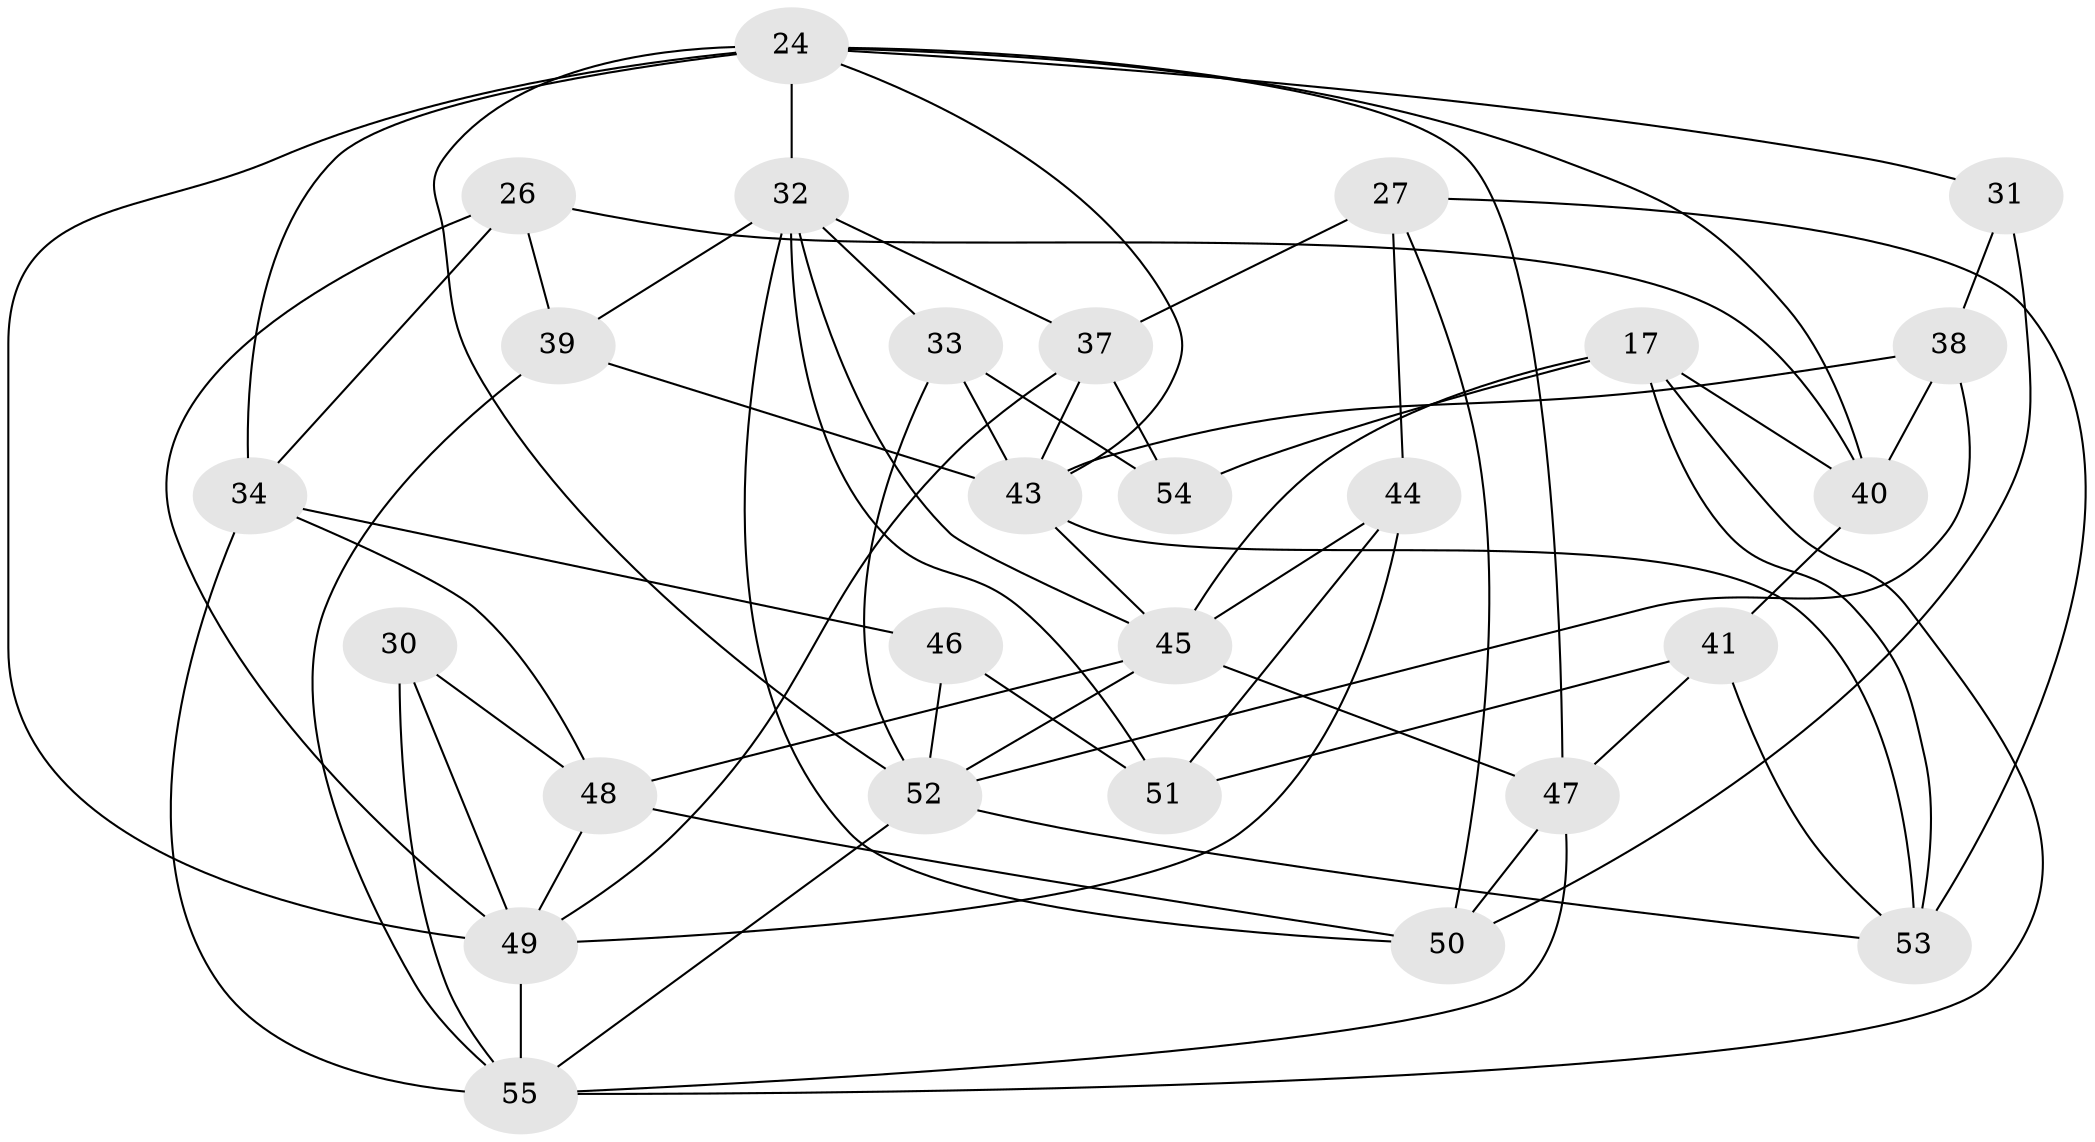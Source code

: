 // original degree distribution, {4: 1.0}
// Generated by graph-tools (version 1.1) at 2025/57/03/09/25 04:57:51]
// undirected, 27 vertices, 67 edges
graph export_dot {
graph [start="1"]
  node [color=gray90,style=filled];
  17 [super="+1"];
  24 [super="+4+16"];
  26 [super="+14"];
  27;
  30;
  31;
  32 [super="+2+5"];
  33;
  34 [super="+18"];
  37 [super="+23"];
  38;
  39;
  40 [super="+20"];
  41;
  43 [super="+25+36"];
  44;
  45 [super="+29"];
  46;
  47 [super="+22"];
  48 [super="+7"];
  49 [super="+10+42"];
  50 [super="+15"];
  51;
  52 [super="+21"];
  53 [super="+12"];
  54;
  55 [super="+35"];
  17 -- 40;
  17 -- 53 [weight=2];
  17 -- 54;
  17 -- 45;
  17 -- 55;
  24 -- 32 [weight=2];
  24 -- 49 [weight=2];
  24 -- 34;
  24 -- 43 [weight=2];
  24 -- 52 [weight=2];
  24 -- 31;
  24 -- 40;
  24 -- 47;
  26 -- 39;
  26 -- 49 [weight=2];
  26 -- 40 [weight=2];
  26 -- 34;
  27 -- 44;
  27 -- 37;
  27 -- 50;
  27 -- 53;
  30 -- 48 [weight=2];
  30 -- 49;
  30 -- 55;
  31 -- 38;
  31 -- 50 [weight=2];
  32 -- 50;
  32 -- 37;
  32 -- 51;
  32 -- 33;
  32 -- 39;
  32 -- 45;
  33 -- 54;
  33 -- 52;
  33 -- 43;
  34 -- 46 [weight=2];
  34 -- 48;
  34 -- 55;
  37 -- 54 [weight=2];
  37 -- 49;
  37 -- 43;
  38 -- 52;
  38 -- 43;
  38 -- 40;
  39 -- 43;
  39 -- 55;
  40 -- 41;
  41 -- 51;
  41 -- 47;
  41 -- 53;
  43 -- 45 [weight=3];
  43 -- 53;
  44 -- 51;
  44 -- 49;
  44 -- 45;
  45 -- 47 [weight=2];
  45 -- 48;
  45 -- 52;
  46 -- 51;
  46 -- 52;
  47 -- 50;
  47 -- 55;
  48 -- 50;
  48 -- 49;
  49 -- 55 [weight=2];
  52 -- 55;
  52 -- 53;
}

